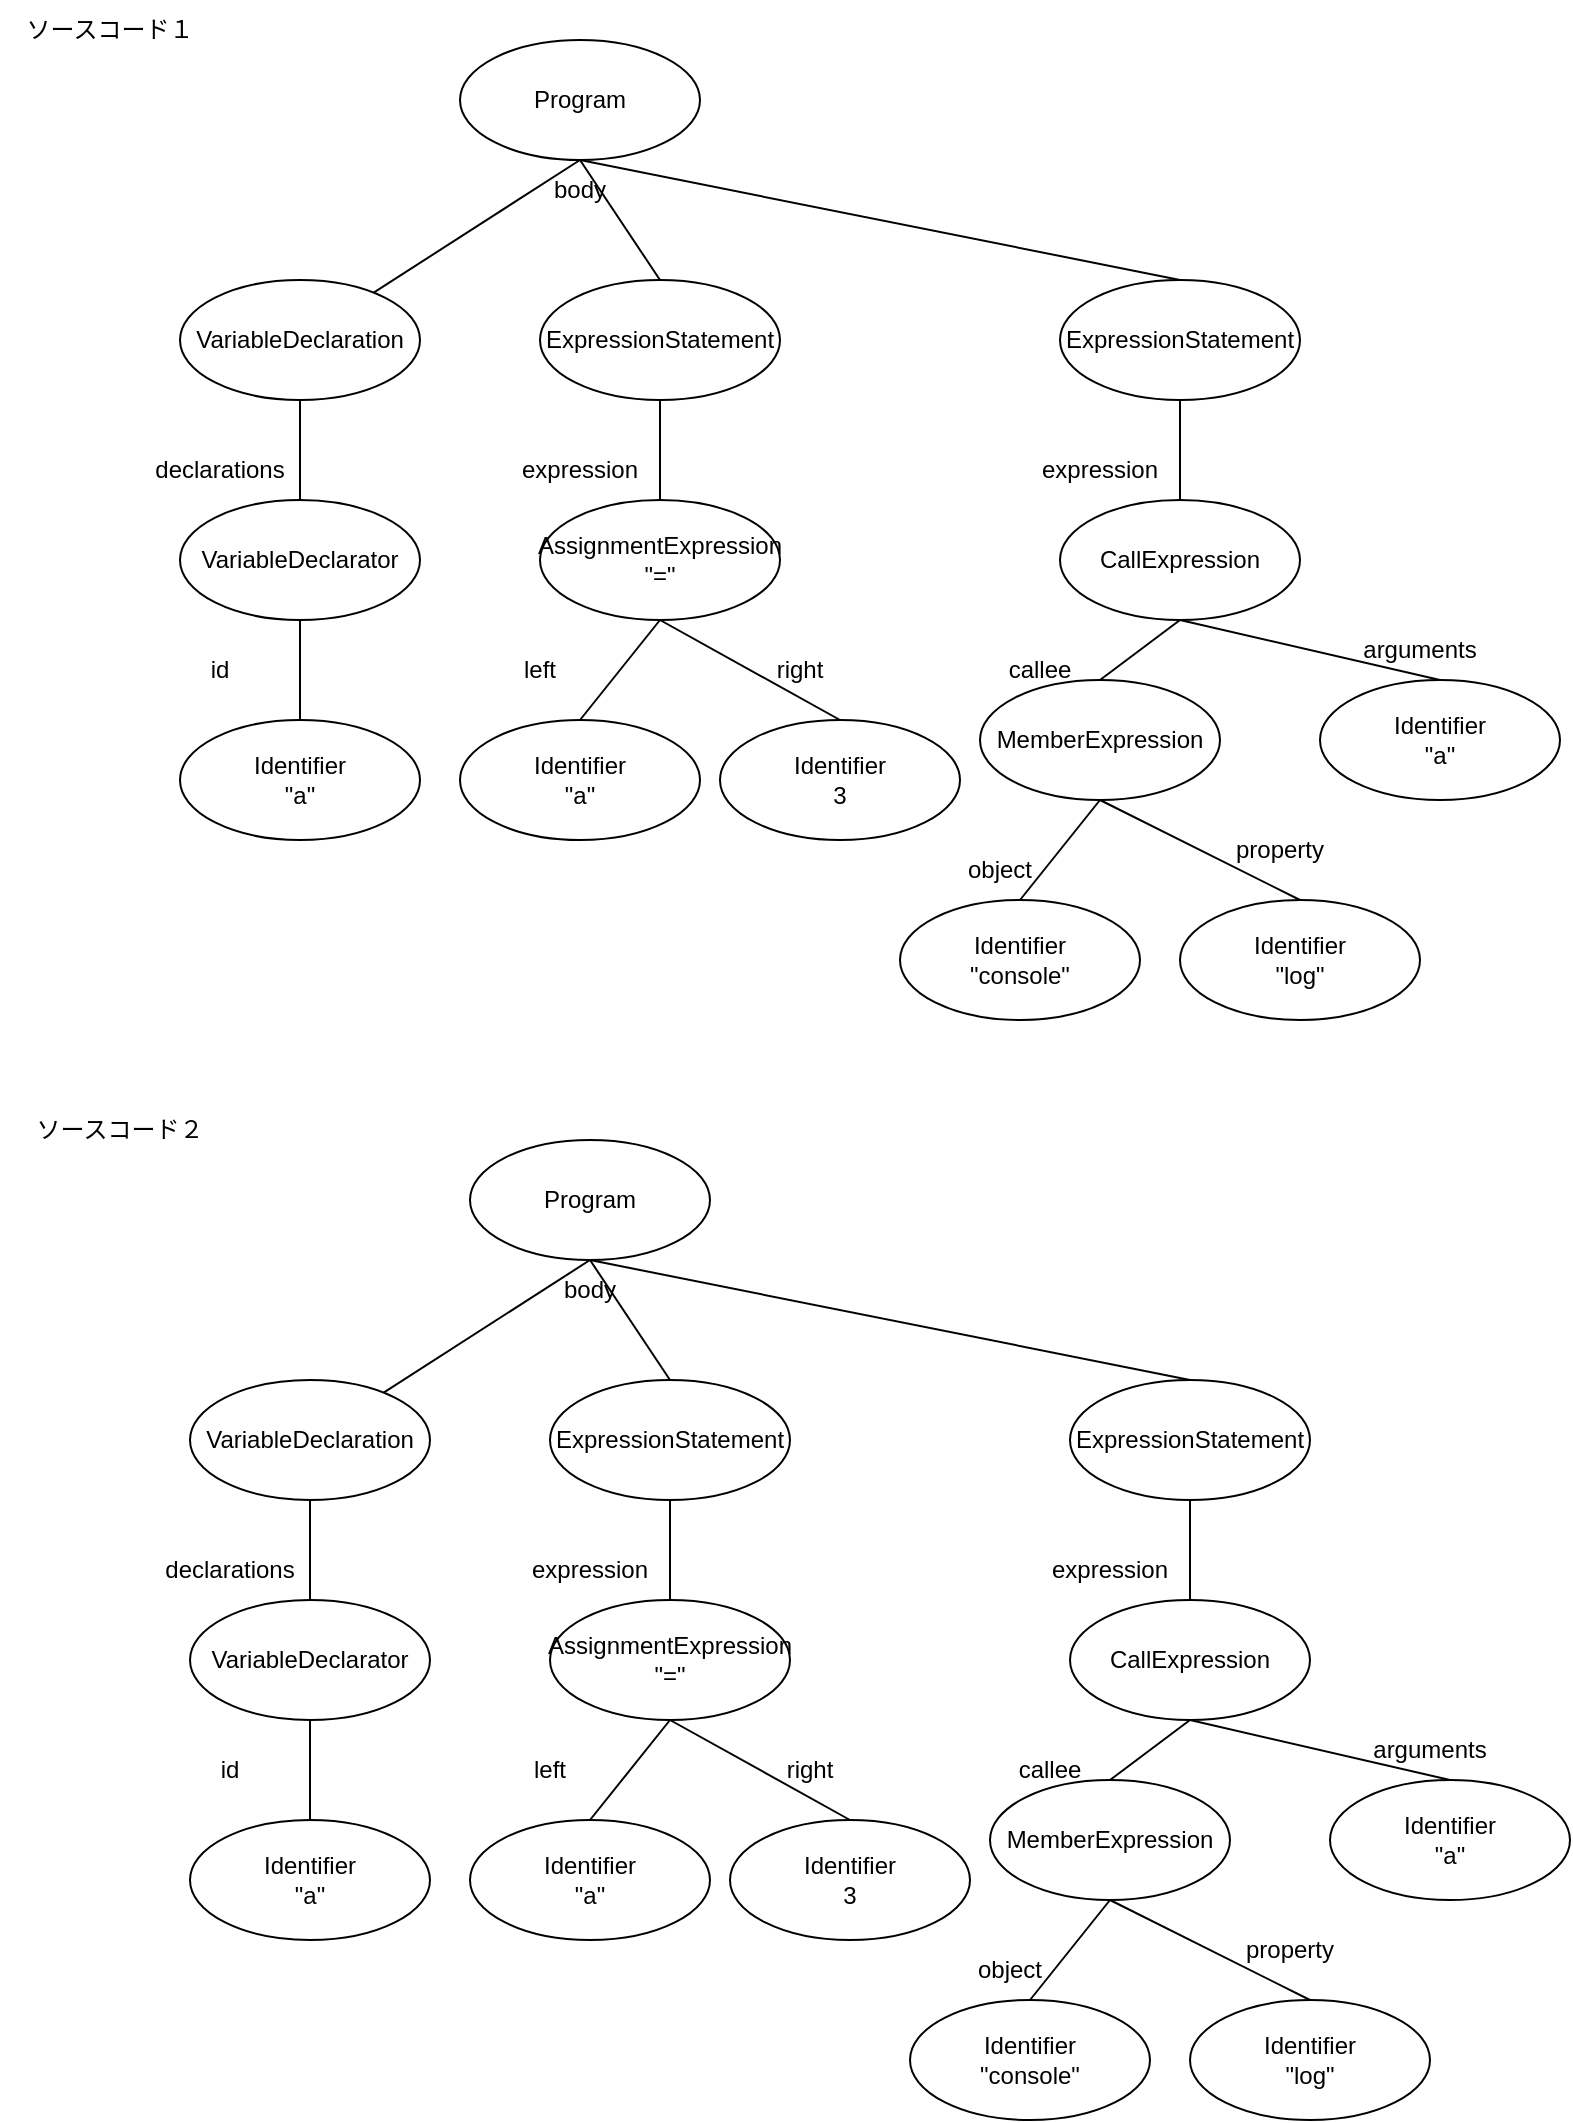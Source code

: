 <mxfile>
    <diagram id="jpB4WVG8kA4mD1sY_kxB" name="ページ1">
        <mxGraphModel dx="1280" dy="560" grid="1" gridSize="10" guides="1" tooltips="1" connect="1" arrows="1" fold="1" page="1" pageScale="1" pageWidth="850" pageHeight="1100" math="0" shadow="0">
            <root>
                <mxCell id="0"/>
                <mxCell id="1" parent="0"/>
                <mxCell id="2" value="Program" style="ellipse;whiteSpace=wrap;html=1;" vertex="1" parent="1">
                    <mxGeometry x="260" y="40" width="120" height="60" as="geometry"/>
                </mxCell>
                <mxCell id="3" value="ソースコード１" style="text;html=1;align=center;verticalAlign=middle;whiteSpace=wrap;rounded=0;" vertex="1" parent="1">
                    <mxGeometry x="30" y="20" width="110" height="30" as="geometry"/>
                </mxCell>
                <mxCell id="4" value="VariableDeclaration" style="ellipse;whiteSpace=wrap;html=1;" vertex="1" parent="1">
                    <mxGeometry x="120" y="160" width="120" height="60" as="geometry"/>
                </mxCell>
                <mxCell id="5" value="VariableDeclarator" style="ellipse;whiteSpace=wrap;html=1;" vertex="1" parent="1">
                    <mxGeometry x="120" y="270" width="120" height="60" as="geometry"/>
                </mxCell>
                <mxCell id="6" value="Identifier&lt;div&gt;&quot;a&quot;&lt;/div&gt;" style="ellipse;whiteSpace=wrap;html=1;" vertex="1" parent="1">
                    <mxGeometry x="120" y="380" width="120" height="60" as="geometry"/>
                </mxCell>
                <mxCell id="7" value="ExpressionStatement" style="ellipse;whiteSpace=wrap;html=1;" vertex="1" parent="1">
                    <mxGeometry x="300" y="160" width="120" height="60" as="geometry"/>
                </mxCell>
                <mxCell id="8" value="AssignmentExpression&lt;div&gt;&quot;=&quot;&lt;/div&gt;" style="ellipse;whiteSpace=wrap;html=1;" vertex="1" parent="1">
                    <mxGeometry x="300" y="270" width="120" height="60" as="geometry"/>
                </mxCell>
                <mxCell id="9" value="Identifier&lt;div&gt;&quot;a&quot;&lt;/div&gt;" style="ellipse;whiteSpace=wrap;html=1;" vertex="1" parent="1">
                    <mxGeometry x="260" y="380" width="120" height="60" as="geometry"/>
                </mxCell>
                <mxCell id="10" value="Identifier&lt;div&gt;3&lt;/div&gt;" style="ellipse;whiteSpace=wrap;html=1;" vertex="1" parent="1">
                    <mxGeometry x="390" y="380" width="120" height="60" as="geometry"/>
                </mxCell>
                <mxCell id="11" value="left" style="text;html=1;align=center;verticalAlign=middle;whiteSpace=wrap;rounded=0;" vertex="1" parent="1">
                    <mxGeometry x="270" y="340" width="60" height="30" as="geometry"/>
                </mxCell>
                <mxCell id="12" value="right" style="text;html=1;align=center;verticalAlign=middle;whiteSpace=wrap;rounded=0;" vertex="1" parent="1">
                    <mxGeometry x="400" y="340" width="60" height="30" as="geometry"/>
                </mxCell>
                <mxCell id="13" value="id" style="text;html=1;align=center;verticalAlign=middle;whiteSpace=wrap;rounded=0;" vertex="1" parent="1">
                    <mxGeometry x="110" y="340" width="60" height="30" as="geometry"/>
                </mxCell>
                <mxCell id="14" value="ExpressionStatement" style="ellipse;whiteSpace=wrap;html=1;" vertex="1" parent="1">
                    <mxGeometry x="560" y="160" width="120" height="60" as="geometry"/>
                </mxCell>
                <mxCell id="15" value="expression" style="text;html=1;align=center;verticalAlign=middle;whiteSpace=wrap;rounded=0;" vertex="1" parent="1">
                    <mxGeometry x="550" y="240" width="60" height="30" as="geometry"/>
                </mxCell>
                <mxCell id="16" value="CallExpression" style="ellipse;whiteSpace=wrap;html=1;" vertex="1" parent="1">
                    <mxGeometry x="560" y="270" width="120" height="60" as="geometry"/>
                </mxCell>
                <mxCell id="17" value="callee" style="text;html=1;align=center;verticalAlign=middle;whiteSpace=wrap;rounded=0;" vertex="1" parent="1">
                    <mxGeometry x="520" y="340" width="60" height="30" as="geometry"/>
                </mxCell>
                <mxCell id="18" value="MemberExpression" style="ellipse;whiteSpace=wrap;html=1;" vertex="1" parent="1">
                    <mxGeometry x="520" y="360" width="120" height="60" as="geometry"/>
                </mxCell>
                <mxCell id="19" value="object" style="text;html=1;align=center;verticalAlign=middle;whiteSpace=wrap;rounded=0;" vertex="1" parent="1">
                    <mxGeometry x="500" y="440" width="60" height="30" as="geometry"/>
                </mxCell>
                <mxCell id="20" value="Identifier&lt;div&gt;&quot;console&quot;&lt;/div&gt;" style="ellipse;whiteSpace=wrap;html=1;" vertex="1" parent="1">
                    <mxGeometry x="480" y="470" width="120" height="60" as="geometry"/>
                </mxCell>
                <mxCell id="21" value="property" style="text;html=1;align=center;verticalAlign=middle;whiteSpace=wrap;rounded=0;" vertex="1" parent="1">
                    <mxGeometry x="640" y="430" width="60" height="30" as="geometry"/>
                </mxCell>
                <mxCell id="22" value="Identifier&lt;div&gt;&quot;log&quot;&lt;/div&gt;" style="ellipse;whiteSpace=wrap;html=1;" vertex="1" parent="1">
                    <mxGeometry x="620" y="470" width="120" height="60" as="geometry"/>
                </mxCell>
                <mxCell id="23" value="&lt;span style=&quot;color: rgb(0, 0, 0);&quot;&gt;Identifier&lt;/span&gt;&lt;div&gt;&quot;a&quot;&lt;/div&gt;" style="ellipse;whiteSpace=wrap;html=1;" vertex="1" parent="1">
                    <mxGeometry x="690" y="360" width="120" height="60" as="geometry"/>
                </mxCell>
                <mxCell id="24" value="arguments" style="text;html=1;align=center;verticalAlign=middle;whiteSpace=wrap;rounded=0;" vertex="1" parent="1">
                    <mxGeometry x="710" y="330" width="60" height="30" as="geometry"/>
                </mxCell>
                <mxCell id="25" value="declarations" style="text;html=1;align=center;verticalAlign=middle;whiteSpace=wrap;rounded=0;" vertex="1" parent="1">
                    <mxGeometry x="110" y="240" width="60" height="30" as="geometry"/>
                </mxCell>
                <mxCell id="27" value="expression" style="text;html=1;align=center;verticalAlign=middle;whiteSpace=wrap;rounded=0;" vertex="1" parent="1">
                    <mxGeometry x="290" y="240" width="60" height="30" as="geometry"/>
                </mxCell>
                <mxCell id="28" value="body" style="text;html=1;align=center;verticalAlign=middle;whiteSpace=wrap;rounded=0;" vertex="1" parent="1">
                    <mxGeometry x="290" y="100" width="60" height="30" as="geometry"/>
                </mxCell>
                <mxCell id="30" value="" style="endArrow=none;html=1;entryX=0.5;entryY=1;entryDx=0;entryDy=0;" edge="1" parent="1" source="4" target="2">
                    <mxGeometry width="50" height="50" relative="1" as="geometry">
                        <mxPoint x="410" y="170" as="sourcePoint"/>
                        <mxPoint x="460" y="120" as="targetPoint"/>
                    </mxGeometry>
                </mxCell>
                <mxCell id="31" value="" style="endArrow=none;html=1;entryX=0.5;entryY=1;entryDx=0;entryDy=0;exitX=0.5;exitY=0;exitDx=0;exitDy=0;" edge="1" parent="1" source="7" target="2">
                    <mxGeometry width="50" height="50" relative="1" as="geometry">
                        <mxPoint x="200" y="200" as="sourcePoint"/>
                        <mxPoint x="200" y="150" as="targetPoint"/>
                    </mxGeometry>
                </mxCell>
                <mxCell id="32" value="" style="endArrow=none;html=1;entryX=0.5;entryY=1;entryDx=0;entryDy=0;exitX=0.5;exitY=0;exitDx=0;exitDy=0;" edge="1" parent="1" source="14" target="2">
                    <mxGeometry width="50" height="50" relative="1" as="geometry">
                        <mxPoint x="210" y="210" as="sourcePoint"/>
                        <mxPoint x="210" y="160" as="targetPoint"/>
                    </mxGeometry>
                </mxCell>
                <mxCell id="33" value="" style="endArrow=none;html=1;entryX=0.5;entryY=1;entryDx=0;entryDy=0;exitX=0.5;exitY=0;exitDx=0;exitDy=0;" edge="1" parent="1" source="5" target="4">
                    <mxGeometry width="50" height="50" relative="1" as="geometry">
                        <mxPoint x="220" y="220" as="sourcePoint"/>
                        <mxPoint x="220" y="170" as="targetPoint"/>
                    </mxGeometry>
                </mxCell>
                <mxCell id="35" value="" style="endArrow=none;html=1;entryX=0.5;entryY=1;entryDx=0;entryDy=0;exitX=0.5;exitY=0;exitDx=0;exitDy=0;" edge="1" parent="1" source="8" target="7">
                    <mxGeometry width="50" height="50" relative="1" as="geometry">
                        <mxPoint x="230" y="230" as="sourcePoint"/>
                        <mxPoint x="230" y="180" as="targetPoint"/>
                    </mxGeometry>
                </mxCell>
                <mxCell id="36" value="" style="endArrow=none;html=1;entryX=0.5;entryY=1;entryDx=0;entryDy=0;exitX=0.5;exitY=0;exitDx=0;exitDy=0;" edge="1" parent="1" source="6" target="5">
                    <mxGeometry width="50" height="50" relative="1" as="geometry">
                        <mxPoint x="240" y="240" as="sourcePoint"/>
                        <mxPoint x="240" y="190" as="targetPoint"/>
                    </mxGeometry>
                </mxCell>
                <mxCell id="37" value="" style="endArrow=none;html=1;entryX=0.5;entryY=1;entryDx=0;entryDy=0;exitX=0.5;exitY=0;exitDx=0;exitDy=0;" edge="1" parent="1" source="9" target="8">
                    <mxGeometry width="50" height="50" relative="1" as="geometry">
                        <mxPoint x="250" y="250" as="sourcePoint"/>
                        <mxPoint x="250" y="200" as="targetPoint"/>
                    </mxGeometry>
                </mxCell>
                <mxCell id="38" value="" style="endArrow=none;html=1;entryX=0.5;entryY=1;entryDx=0;entryDy=0;exitX=0.5;exitY=0;exitDx=0;exitDy=0;" edge="1" parent="1" source="10" target="8">
                    <mxGeometry width="50" height="50" relative="1" as="geometry">
                        <mxPoint x="260" y="260" as="sourcePoint"/>
                        <mxPoint x="260" y="210" as="targetPoint"/>
                    </mxGeometry>
                </mxCell>
                <mxCell id="39" value="" style="endArrow=none;html=1;entryX=0.5;entryY=1;entryDx=0;entryDy=0;" edge="1" parent="1" source="16" target="14">
                    <mxGeometry width="50" height="50" relative="1" as="geometry">
                        <mxPoint x="480" y="280" as="sourcePoint"/>
                        <mxPoint x="270" y="220" as="targetPoint"/>
                    </mxGeometry>
                </mxCell>
                <mxCell id="40" value="" style="endArrow=none;html=1;entryX=0.5;entryY=1;entryDx=0;entryDy=0;exitX=0.5;exitY=0;exitDx=0;exitDy=0;" edge="1" parent="1" source="18" target="16">
                    <mxGeometry width="50" height="50" relative="1" as="geometry">
                        <mxPoint x="280" y="280" as="sourcePoint"/>
                        <mxPoint x="280" y="230" as="targetPoint"/>
                    </mxGeometry>
                </mxCell>
                <mxCell id="41" value="" style="endArrow=none;html=1;entryX=0.5;entryY=1;entryDx=0;entryDy=0;exitX=0.5;exitY=0;exitDx=0;exitDy=0;" edge="1" parent="1" source="23" target="16">
                    <mxGeometry width="50" height="50" relative="1" as="geometry">
                        <mxPoint x="290" y="290" as="sourcePoint"/>
                        <mxPoint x="290" y="240" as="targetPoint"/>
                    </mxGeometry>
                </mxCell>
                <mxCell id="42" value="" style="endArrow=none;html=1;entryX=0.5;entryY=1;entryDx=0;entryDy=0;exitX=0.5;exitY=0;exitDx=0;exitDy=0;" edge="1" parent="1" source="20" target="18">
                    <mxGeometry width="50" height="50" relative="1" as="geometry">
                        <mxPoint x="300" y="300" as="sourcePoint"/>
                        <mxPoint x="300" y="250" as="targetPoint"/>
                    </mxGeometry>
                </mxCell>
                <mxCell id="43" value="" style="endArrow=none;html=1;exitX=0.5;exitY=0;exitDx=0;exitDy=0;entryX=0.5;entryY=1;entryDx=0;entryDy=0;" edge="1" parent="1" source="22" target="18">
                    <mxGeometry width="50" height="50" relative="1" as="geometry">
                        <mxPoint x="610" y="470" as="sourcePoint"/>
                        <mxPoint x="620" y="410" as="targetPoint"/>
                    </mxGeometry>
                </mxCell>
                <mxCell id="48" value="Program" style="ellipse;whiteSpace=wrap;html=1;" vertex="1" parent="1">
                    <mxGeometry x="265" y="590" width="120" height="60" as="geometry"/>
                </mxCell>
                <mxCell id="49" value="ソースコード２" style="text;html=1;align=center;verticalAlign=middle;whiteSpace=wrap;rounded=0;" vertex="1" parent="1">
                    <mxGeometry x="35" y="570" width="110" height="30" as="geometry"/>
                </mxCell>
                <mxCell id="50" value="VariableDeclaration" style="ellipse;whiteSpace=wrap;html=1;" vertex="1" parent="1">
                    <mxGeometry x="125" y="710" width="120" height="60" as="geometry"/>
                </mxCell>
                <mxCell id="51" value="VariableDeclarator" style="ellipse;whiteSpace=wrap;html=1;" vertex="1" parent="1">
                    <mxGeometry x="125" y="820" width="120" height="60" as="geometry"/>
                </mxCell>
                <mxCell id="52" value="Identifier&lt;div&gt;&quot;a&quot;&lt;/div&gt;" style="ellipse;whiteSpace=wrap;html=1;" vertex="1" parent="1">
                    <mxGeometry x="125" y="930" width="120" height="60" as="geometry"/>
                </mxCell>
                <mxCell id="53" value="ExpressionStatement" style="ellipse;whiteSpace=wrap;html=1;" vertex="1" parent="1">
                    <mxGeometry x="305" y="710" width="120" height="60" as="geometry"/>
                </mxCell>
                <mxCell id="54" value="AssignmentExpression&lt;div&gt;&quot;=&quot;&lt;/div&gt;" style="ellipse;whiteSpace=wrap;html=1;" vertex="1" parent="1">
                    <mxGeometry x="305" y="820" width="120" height="60" as="geometry"/>
                </mxCell>
                <mxCell id="55" value="Identifier&lt;div&gt;&quot;a&quot;&lt;/div&gt;" style="ellipse;whiteSpace=wrap;html=1;" vertex="1" parent="1">
                    <mxGeometry x="265" y="930" width="120" height="60" as="geometry"/>
                </mxCell>
                <mxCell id="56" value="Identifier&lt;div&gt;3&lt;/div&gt;" style="ellipse;whiteSpace=wrap;html=1;" vertex="1" parent="1">
                    <mxGeometry x="395" y="930" width="120" height="60" as="geometry"/>
                </mxCell>
                <mxCell id="57" value="left" style="text;html=1;align=center;verticalAlign=middle;whiteSpace=wrap;rounded=0;" vertex="1" parent="1">
                    <mxGeometry x="275" y="890" width="60" height="30" as="geometry"/>
                </mxCell>
                <mxCell id="58" value="right" style="text;html=1;align=center;verticalAlign=middle;whiteSpace=wrap;rounded=0;" vertex="1" parent="1">
                    <mxGeometry x="405" y="890" width="60" height="30" as="geometry"/>
                </mxCell>
                <mxCell id="59" value="id" style="text;html=1;align=center;verticalAlign=middle;whiteSpace=wrap;rounded=0;" vertex="1" parent="1">
                    <mxGeometry x="115" y="890" width="60" height="30" as="geometry"/>
                </mxCell>
                <mxCell id="60" value="ExpressionStatement" style="ellipse;whiteSpace=wrap;html=1;" vertex="1" parent="1">
                    <mxGeometry x="565" y="710" width="120" height="60" as="geometry"/>
                </mxCell>
                <mxCell id="61" value="expression" style="text;html=1;align=center;verticalAlign=middle;whiteSpace=wrap;rounded=0;" vertex="1" parent="1">
                    <mxGeometry x="555" y="790" width="60" height="30" as="geometry"/>
                </mxCell>
                <mxCell id="62" value="CallExpression" style="ellipse;whiteSpace=wrap;html=1;" vertex="1" parent="1">
                    <mxGeometry x="565" y="820" width="120" height="60" as="geometry"/>
                </mxCell>
                <mxCell id="63" value="callee" style="text;html=1;align=center;verticalAlign=middle;whiteSpace=wrap;rounded=0;" vertex="1" parent="1">
                    <mxGeometry x="525" y="890" width="60" height="30" as="geometry"/>
                </mxCell>
                <mxCell id="64" value="MemberExpression" style="ellipse;whiteSpace=wrap;html=1;" vertex="1" parent="1">
                    <mxGeometry x="525" y="910" width="120" height="60" as="geometry"/>
                </mxCell>
                <mxCell id="65" value="object" style="text;html=1;align=center;verticalAlign=middle;whiteSpace=wrap;rounded=0;" vertex="1" parent="1">
                    <mxGeometry x="505" y="990" width="60" height="30" as="geometry"/>
                </mxCell>
                <mxCell id="66" value="Identifier&lt;div&gt;&quot;console&quot;&lt;/div&gt;" style="ellipse;whiteSpace=wrap;html=1;" vertex="1" parent="1">
                    <mxGeometry x="485" y="1020" width="120" height="60" as="geometry"/>
                </mxCell>
                <mxCell id="67" value="property" style="text;html=1;align=center;verticalAlign=middle;whiteSpace=wrap;rounded=0;" vertex="1" parent="1">
                    <mxGeometry x="645" y="980" width="60" height="30" as="geometry"/>
                </mxCell>
                <mxCell id="68" value="Identifier&lt;div&gt;&quot;log&quot;&lt;/div&gt;" style="ellipse;whiteSpace=wrap;html=1;" vertex="1" parent="1">
                    <mxGeometry x="625" y="1020" width="120" height="60" as="geometry"/>
                </mxCell>
                <mxCell id="69" value="&lt;span style=&quot;color: rgb(0, 0, 0);&quot;&gt;Identifier&lt;/span&gt;&lt;div&gt;&quot;a&quot;&lt;/div&gt;" style="ellipse;whiteSpace=wrap;html=1;" vertex="1" parent="1">
                    <mxGeometry x="695" y="910" width="120" height="60" as="geometry"/>
                </mxCell>
                <mxCell id="70" value="arguments" style="text;html=1;align=center;verticalAlign=middle;whiteSpace=wrap;rounded=0;" vertex="1" parent="1">
                    <mxGeometry x="715" y="880" width="60" height="30" as="geometry"/>
                </mxCell>
                <mxCell id="71" value="declarations" style="text;html=1;align=center;verticalAlign=middle;whiteSpace=wrap;rounded=0;" vertex="1" parent="1">
                    <mxGeometry x="115" y="790" width="60" height="30" as="geometry"/>
                </mxCell>
                <mxCell id="72" value="expression" style="text;html=1;align=center;verticalAlign=middle;whiteSpace=wrap;rounded=0;" vertex="1" parent="1">
                    <mxGeometry x="295" y="790" width="60" height="30" as="geometry"/>
                </mxCell>
                <mxCell id="73" value="body" style="text;html=1;align=center;verticalAlign=middle;whiteSpace=wrap;rounded=0;" vertex="1" parent="1">
                    <mxGeometry x="295" y="650" width="60" height="30" as="geometry"/>
                </mxCell>
                <mxCell id="74" value="" style="endArrow=none;html=1;entryX=0.5;entryY=1;entryDx=0;entryDy=0;" edge="1" parent="1" source="50" target="48">
                    <mxGeometry width="50" height="50" relative="1" as="geometry">
                        <mxPoint x="415" y="720" as="sourcePoint"/>
                        <mxPoint x="465" y="670" as="targetPoint"/>
                    </mxGeometry>
                </mxCell>
                <mxCell id="75" value="" style="endArrow=none;html=1;entryX=0.5;entryY=1;entryDx=0;entryDy=0;exitX=0.5;exitY=0;exitDx=0;exitDy=0;" edge="1" parent="1" source="53" target="48">
                    <mxGeometry width="50" height="50" relative="1" as="geometry">
                        <mxPoint x="205" y="750" as="sourcePoint"/>
                        <mxPoint x="205" y="700" as="targetPoint"/>
                    </mxGeometry>
                </mxCell>
                <mxCell id="76" value="" style="endArrow=none;html=1;entryX=0.5;entryY=1;entryDx=0;entryDy=0;exitX=0.5;exitY=0;exitDx=0;exitDy=0;" edge="1" parent="1" source="60" target="48">
                    <mxGeometry width="50" height="50" relative="1" as="geometry">
                        <mxPoint x="215" y="760" as="sourcePoint"/>
                        <mxPoint x="215" y="710" as="targetPoint"/>
                    </mxGeometry>
                </mxCell>
                <mxCell id="77" value="" style="endArrow=none;html=1;entryX=0.5;entryY=1;entryDx=0;entryDy=0;exitX=0.5;exitY=0;exitDx=0;exitDy=0;" edge="1" parent="1" source="51" target="50">
                    <mxGeometry width="50" height="50" relative="1" as="geometry">
                        <mxPoint x="225" y="770" as="sourcePoint"/>
                        <mxPoint x="225" y="720" as="targetPoint"/>
                    </mxGeometry>
                </mxCell>
                <mxCell id="78" value="" style="endArrow=none;html=1;entryX=0.5;entryY=1;entryDx=0;entryDy=0;exitX=0.5;exitY=0;exitDx=0;exitDy=0;" edge="1" parent="1" source="54" target="53">
                    <mxGeometry width="50" height="50" relative="1" as="geometry">
                        <mxPoint x="235" y="780" as="sourcePoint"/>
                        <mxPoint x="235" y="730" as="targetPoint"/>
                    </mxGeometry>
                </mxCell>
                <mxCell id="79" value="" style="endArrow=none;html=1;entryX=0.5;entryY=1;entryDx=0;entryDy=0;exitX=0.5;exitY=0;exitDx=0;exitDy=0;" edge="1" parent="1" source="52" target="51">
                    <mxGeometry width="50" height="50" relative="1" as="geometry">
                        <mxPoint x="245" y="790" as="sourcePoint"/>
                        <mxPoint x="245" y="740" as="targetPoint"/>
                    </mxGeometry>
                </mxCell>
                <mxCell id="80" value="" style="endArrow=none;html=1;entryX=0.5;entryY=1;entryDx=0;entryDy=0;exitX=0.5;exitY=0;exitDx=0;exitDy=0;" edge="1" parent="1" source="55" target="54">
                    <mxGeometry width="50" height="50" relative="1" as="geometry">
                        <mxPoint x="255" y="800" as="sourcePoint"/>
                        <mxPoint x="255" y="750" as="targetPoint"/>
                    </mxGeometry>
                </mxCell>
                <mxCell id="81" value="" style="endArrow=none;html=1;entryX=0.5;entryY=1;entryDx=0;entryDy=0;exitX=0.5;exitY=0;exitDx=0;exitDy=0;" edge="1" parent="1" source="56" target="54">
                    <mxGeometry width="50" height="50" relative="1" as="geometry">
                        <mxPoint x="265" y="810" as="sourcePoint"/>
                        <mxPoint x="265" y="760" as="targetPoint"/>
                    </mxGeometry>
                </mxCell>
                <mxCell id="82" value="" style="endArrow=none;html=1;entryX=0.5;entryY=1;entryDx=0;entryDy=0;" edge="1" parent="1" source="62" target="60">
                    <mxGeometry width="50" height="50" relative="1" as="geometry">
                        <mxPoint x="485" y="830" as="sourcePoint"/>
                        <mxPoint x="275" y="770" as="targetPoint"/>
                    </mxGeometry>
                </mxCell>
                <mxCell id="83" value="" style="endArrow=none;html=1;entryX=0.5;entryY=1;entryDx=0;entryDy=0;exitX=0.5;exitY=0;exitDx=0;exitDy=0;" edge="1" parent="1" source="64" target="62">
                    <mxGeometry width="50" height="50" relative="1" as="geometry">
                        <mxPoint x="285" y="830" as="sourcePoint"/>
                        <mxPoint x="285" y="780" as="targetPoint"/>
                    </mxGeometry>
                </mxCell>
                <mxCell id="84" value="" style="endArrow=none;html=1;entryX=0.5;entryY=1;entryDx=0;entryDy=0;exitX=0.5;exitY=0;exitDx=0;exitDy=0;" edge="1" parent="1" source="69" target="62">
                    <mxGeometry width="50" height="50" relative="1" as="geometry">
                        <mxPoint x="295" y="840" as="sourcePoint"/>
                        <mxPoint x="295" y="790" as="targetPoint"/>
                    </mxGeometry>
                </mxCell>
                <mxCell id="85" value="" style="endArrow=none;html=1;entryX=0.5;entryY=1;entryDx=0;entryDy=0;exitX=0.5;exitY=0;exitDx=0;exitDy=0;" edge="1" parent="1" source="66" target="64">
                    <mxGeometry width="50" height="50" relative="1" as="geometry">
                        <mxPoint x="305" y="850" as="sourcePoint"/>
                        <mxPoint x="305" y="800" as="targetPoint"/>
                    </mxGeometry>
                </mxCell>
                <mxCell id="86" value="" style="endArrow=none;html=1;exitX=0.5;exitY=0;exitDx=0;exitDy=0;entryX=0.5;entryY=1;entryDx=0;entryDy=0;" edge="1" parent="1" source="68" target="64">
                    <mxGeometry width="50" height="50" relative="1" as="geometry">
                        <mxPoint x="615" y="1020" as="sourcePoint"/>
                        <mxPoint x="625" y="960" as="targetPoint"/>
                    </mxGeometry>
                </mxCell>
            </root>
        </mxGraphModel>
    </diagram>
</mxfile>